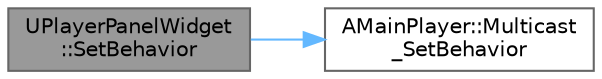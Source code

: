 digraph "UPlayerPanelWidget::SetBehavior"
{
 // LATEX_PDF_SIZE
  bgcolor="transparent";
  edge [fontname=Helvetica,fontsize=10,labelfontname=Helvetica,labelfontsize=10];
  node [fontname=Helvetica,fontsize=10,shape=box,height=0.2,width=0.4];
  rankdir="LR";
  Node1 [id="Node000001",label="UPlayerPanelWidget\l::SetBehavior",height=0.2,width=0.4,color="gray40", fillcolor="grey60", style="filled", fontcolor="black",tooltip=" "];
  Node1 -> Node2 [id="edge1_Node000001_Node000002",color="steelblue1",style="solid",tooltip=" "];
  Node2 [id="Node000002",label="AMainPlayer::Multicast\l_SetBehavior",height=0.2,width=0.4,color="grey40", fillcolor="white", style="filled",URL="$class_a_main_player.html#a03de5f0a72fb28a5ad6e186af278b592",tooltip=" "];
}
